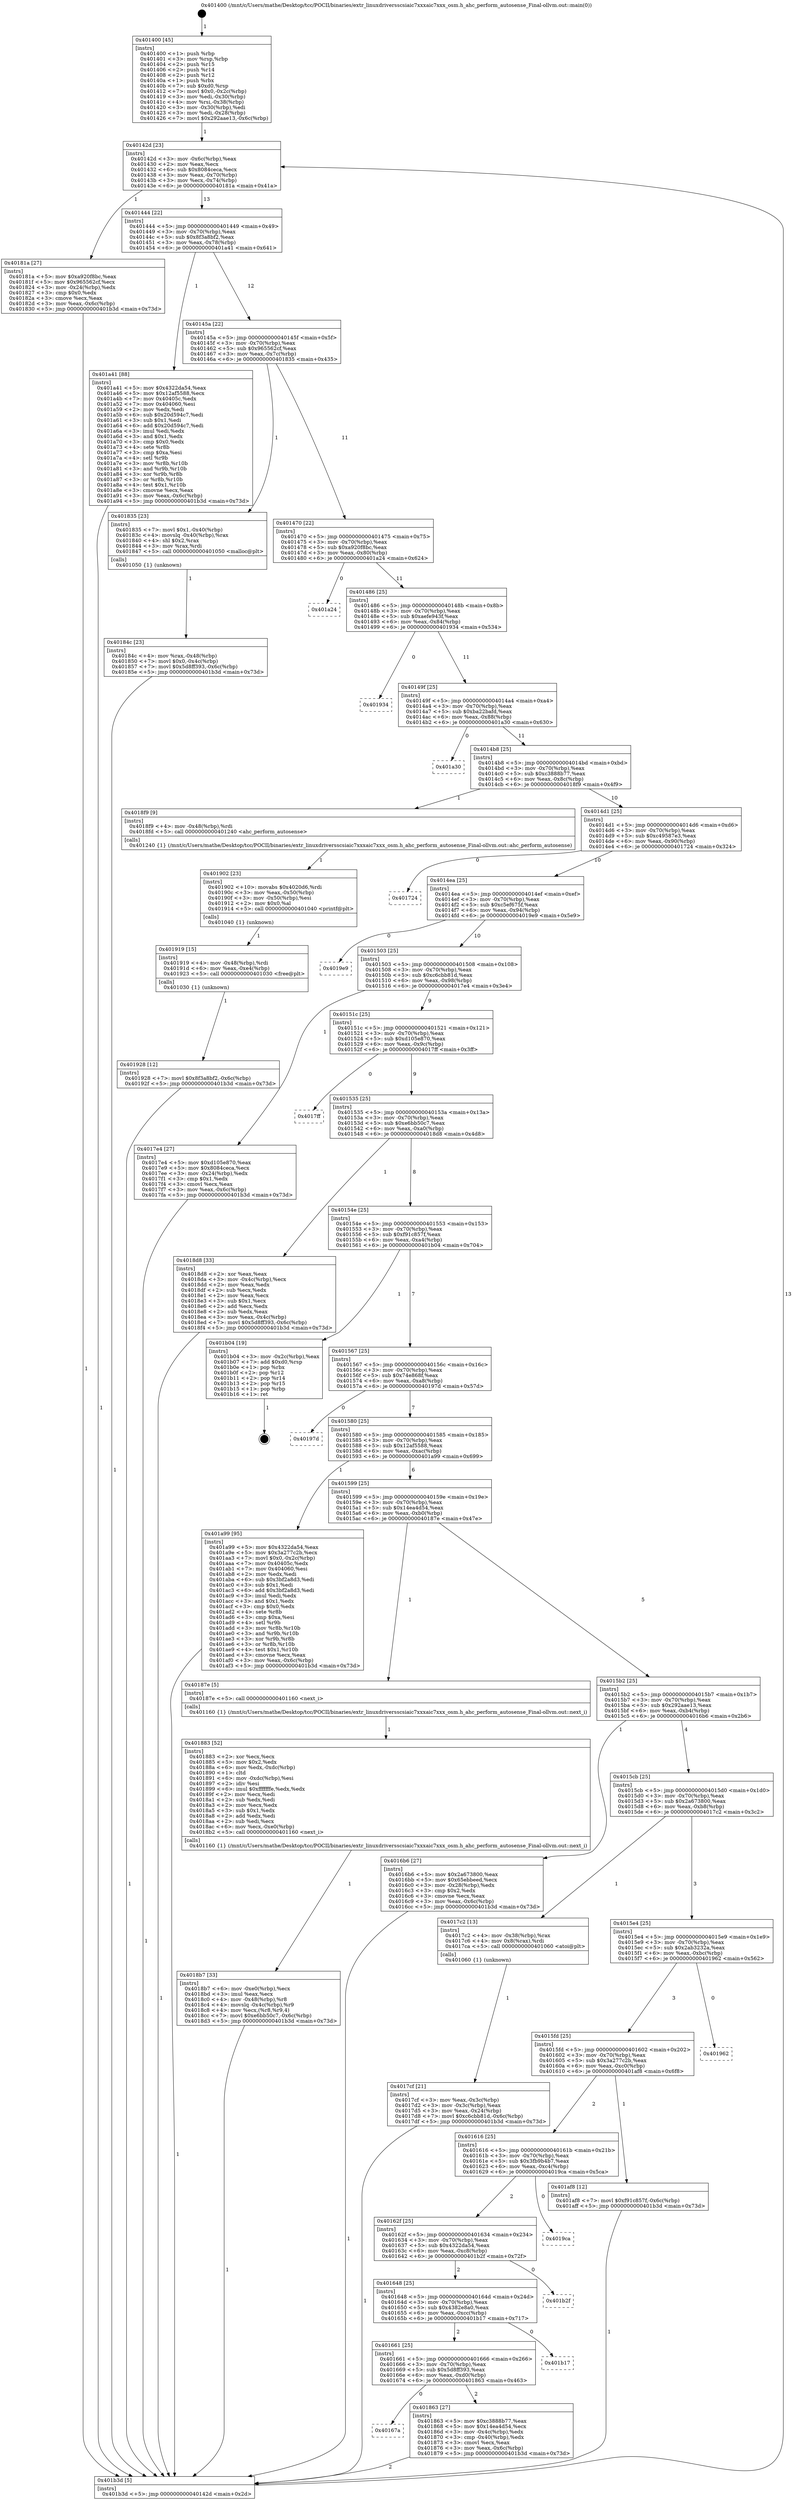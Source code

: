 digraph "0x401400" {
  label = "0x401400 (/mnt/c/Users/mathe/Desktop/tcc/POCII/binaries/extr_linuxdriversscsiaic7xxxaic7xxx_osm.h_ahc_perform_autosense_Final-ollvm.out::main(0))"
  labelloc = "t"
  node[shape=record]

  Entry [label="",width=0.3,height=0.3,shape=circle,fillcolor=black,style=filled]
  "0x40142d" [label="{
     0x40142d [23]\l
     | [instrs]\l
     &nbsp;&nbsp;0x40142d \<+3\>: mov -0x6c(%rbp),%eax\l
     &nbsp;&nbsp;0x401430 \<+2\>: mov %eax,%ecx\l
     &nbsp;&nbsp;0x401432 \<+6\>: sub $0x8084ceca,%ecx\l
     &nbsp;&nbsp;0x401438 \<+3\>: mov %eax,-0x70(%rbp)\l
     &nbsp;&nbsp;0x40143b \<+3\>: mov %ecx,-0x74(%rbp)\l
     &nbsp;&nbsp;0x40143e \<+6\>: je 000000000040181a \<main+0x41a\>\l
  }"]
  "0x40181a" [label="{
     0x40181a [27]\l
     | [instrs]\l
     &nbsp;&nbsp;0x40181a \<+5\>: mov $0xa920f8bc,%eax\l
     &nbsp;&nbsp;0x40181f \<+5\>: mov $0x965562cf,%ecx\l
     &nbsp;&nbsp;0x401824 \<+3\>: mov -0x24(%rbp),%edx\l
     &nbsp;&nbsp;0x401827 \<+3\>: cmp $0x0,%edx\l
     &nbsp;&nbsp;0x40182a \<+3\>: cmove %ecx,%eax\l
     &nbsp;&nbsp;0x40182d \<+3\>: mov %eax,-0x6c(%rbp)\l
     &nbsp;&nbsp;0x401830 \<+5\>: jmp 0000000000401b3d \<main+0x73d\>\l
  }"]
  "0x401444" [label="{
     0x401444 [22]\l
     | [instrs]\l
     &nbsp;&nbsp;0x401444 \<+5\>: jmp 0000000000401449 \<main+0x49\>\l
     &nbsp;&nbsp;0x401449 \<+3\>: mov -0x70(%rbp),%eax\l
     &nbsp;&nbsp;0x40144c \<+5\>: sub $0x8f3a8bf2,%eax\l
     &nbsp;&nbsp;0x401451 \<+3\>: mov %eax,-0x78(%rbp)\l
     &nbsp;&nbsp;0x401454 \<+6\>: je 0000000000401a41 \<main+0x641\>\l
  }"]
  Exit [label="",width=0.3,height=0.3,shape=circle,fillcolor=black,style=filled,peripheries=2]
  "0x401a41" [label="{
     0x401a41 [88]\l
     | [instrs]\l
     &nbsp;&nbsp;0x401a41 \<+5\>: mov $0x4322da54,%eax\l
     &nbsp;&nbsp;0x401a46 \<+5\>: mov $0x12af5588,%ecx\l
     &nbsp;&nbsp;0x401a4b \<+7\>: mov 0x40405c,%edx\l
     &nbsp;&nbsp;0x401a52 \<+7\>: mov 0x404060,%esi\l
     &nbsp;&nbsp;0x401a59 \<+2\>: mov %edx,%edi\l
     &nbsp;&nbsp;0x401a5b \<+6\>: sub $0x20d594c7,%edi\l
     &nbsp;&nbsp;0x401a61 \<+3\>: sub $0x1,%edi\l
     &nbsp;&nbsp;0x401a64 \<+6\>: add $0x20d594c7,%edi\l
     &nbsp;&nbsp;0x401a6a \<+3\>: imul %edi,%edx\l
     &nbsp;&nbsp;0x401a6d \<+3\>: and $0x1,%edx\l
     &nbsp;&nbsp;0x401a70 \<+3\>: cmp $0x0,%edx\l
     &nbsp;&nbsp;0x401a73 \<+4\>: sete %r8b\l
     &nbsp;&nbsp;0x401a77 \<+3\>: cmp $0xa,%esi\l
     &nbsp;&nbsp;0x401a7a \<+4\>: setl %r9b\l
     &nbsp;&nbsp;0x401a7e \<+3\>: mov %r8b,%r10b\l
     &nbsp;&nbsp;0x401a81 \<+3\>: and %r9b,%r10b\l
     &nbsp;&nbsp;0x401a84 \<+3\>: xor %r9b,%r8b\l
     &nbsp;&nbsp;0x401a87 \<+3\>: or %r8b,%r10b\l
     &nbsp;&nbsp;0x401a8a \<+4\>: test $0x1,%r10b\l
     &nbsp;&nbsp;0x401a8e \<+3\>: cmovne %ecx,%eax\l
     &nbsp;&nbsp;0x401a91 \<+3\>: mov %eax,-0x6c(%rbp)\l
     &nbsp;&nbsp;0x401a94 \<+5\>: jmp 0000000000401b3d \<main+0x73d\>\l
  }"]
  "0x40145a" [label="{
     0x40145a [22]\l
     | [instrs]\l
     &nbsp;&nbsp;0x40145a \<+5\>: jmp 000000000040145f \<main+0x5f\>\l
     &nbsp;&nbsp;0x40145f \<+3\>: mov -0x70(%rbp),%eax\l
     &nbsp;&nbsp;0x401462 \<+5\>: sub $0x965562cf,%eax\l
     &nbsp;&nbsp;0x401467 \<+3\>: mov %eax,-0x7c(%rbp)\l
     &nbsp;&nbsp;0x40146a \<+6\>: je 0000000000401835 \<main+0x435\>\l
  }"]
  "0x401928" [label="{
     0x401928 [12]\l
     | [instrs]\l
     &nbsp;&nbsp;0x401928 \<+7\>: movl $0x8f3a8bf2,-0x6c(%rbp)\l
     &nbsp;&nbsp;0x40192f \<+5\>: jmp 0000000000401b3d \<main+0x73d\>\l
  }"]
  "0x401835" [label="{
     0x401835 [23]\l
     | [instrs]\l
     &nbsp;&nbsp;0x401835 \<+7\>: movl $0x1,-0x40(%rbp)\l
     &nbsp;&nbsp;0x40183c \<+4\>: movslq -0x40(%rbp),%rax\l
     &nbsp;&nbsp;0x401840 \<+4\>: shl $0x2,%rax\l
     &nbsp;&nbsp;0x401844 \<+3\>: mov %rax,%rdi\l
     &nbsp;&nbsp;0x401847 \<+5\>: call 0000000000401050 \<malloc@plt\>\l
     | [calls]\l
     &nbsp;&nbsp;0x401050 \{1\} (unknown)\l
  }"]
  "0x401470" [label="{
     0x401470 [22]\l
     | [instrs]\l
     &nbsp;&nbsp;0x401470 \<+5\>: jmp 0000000000401475 \<main+0x75\>\l
     &nbsp;&nbsp;0x401475 \<+3\>: mov -0x70(%rbp),%eax\l
     &nbsp;&nbsp;0x401478 \<+5\>: sub $0xa920f8bc,%eax\l
     &nbsp;&nbsp;0x40147d \<+3\>: mov %eax,-0x80(%rbp)\l
     &nbsp;&nbsp;0x401480 \<+6\>: je 0000000000401a24 \<main+0x624\>\l
  }"]
  "0x401919" [label="{
     0x401919 [15]\l
     | [instrs]\l
     &nbsp;&nbsp;0x401919 \<+4\>: mov -0x48(%rbp),%rdi\l
     &nbsp;&nbsp;0x40191d \<+6\>: mov %eax,-0xe4(%rbp)\l
     &nbsp;&nbsp;0x401923 \<+5\>: call 0000000000401030 \<free@plt\>\l
     | [calls]\l
     &nbsp;&nbsp;0x401030 \{1\} (unknown)\l
  }"]
  "0x401a24" [label="{
     0x401a24\l
  }", style=dashed]
  "0x401486" [label="{
     0x401486 [25]\l
     | [instrs]\l
     &nbsp;&nbsp;0x401486 \<+5\>: jmp 000000000040148b \<main+0x8b\>\l
     &nbsp;&nbsp;0x40148b \<+3\>: mov -0x70(%rbp),%eax\l
     &nbsp;&nbsp;0x40148e \<+5\>: sub $0xaefe943f,%eax\l
     &nbsp;&nbsp;0x401493 \<+6\>: mov %eax,-0x84(%rbp)\l
     &nbsp;&nbsp;0x401499 \<+6\>: je 0000000000401934 \<main+0x534\>\l
  }"]
  "0x401902" [label="{
     0x401902 [23]\l
     | [instrs]\l
     &nbsp;&nbsp;0x401902 \<+10\>: movabs $0x4020d6,%rdi\l
     &nbsp;&nbsp;0x40190c \<+3\>: mov %eax,-0x50(%rbp)\l
     &nbsp;&nbsp;0x40190f \<+3\>: mov -0x50(%rbp),%esi\l
     &nbsp;&nbsp;0x401912 \<+2\>: mov $0x0,%al\l
     &nbsp;&nbsp;0x401914 \<+5\>: call 0000000000401040 \<printf@plt\>\l
     | [calls]\l
     &nbsp;&nbsp;0x401040 \{1\} (unknown)\l
  }"]
  "0x401934" [label="{
     0x401934\l
  }", style=dashed]
  "0x40149f" [label="{
     0x40149f [25]\l
     | [instrs]\l
     &nbsp;&nbsp;0x40149f \<+5\>: jmp 00000000004014a4 \<main+0xa4\>\l
     &nbsp;&nbsp;0x4014a4 \<+3\>: mov -0x70(%rbp),%eax\l
     &nbsp;&nbsp;0x4014a7 \<+5\>: sub $0xba22bafd,%eax\l
     &nbsp;&nbsp;0x4014ac \<+6\>: mov %eax,-0x88(%rbp)\l
     &nbsp;&nbsp;0x4014b2 \<+6\>: je 0000000000401a30 \<main+0x630\>\l
  }"]
  "0x4018b7" [label="{
     0x4018b7 [33]\l
     | [instrs]\l
     &nbsp;&nbsp;0x4018b7 \<+6\>: mov -0xe0(%rbp),%ecx\l
     &nbsp;&nbsp;0x4018bd \<+3\>: imul %eax,%ecx\l
     &nbsp;&nbsp;0x4018c0 \<+4\>: mov -0x48(%rbp),%r8\l
     &nbsp;&nbsp;0x4018c4 \<+4\>: movslq -0x4c(%rbp),%r9\l
     &nbsp;&nbsp;0x4018c8 \<+4\>: mov %ecx,(%r8,%r9,4)\l
     &nbsp;&nbsp;0x4018cc \<+7\>: movl $0xe6bb50c7,-0x6c(%rbp)\l
     &nbsp;&nbsp;0x4018d3 \<+5\>: jmp 0000000000401b3d \<main+0x73d\>\l
  }"]
  "0x401a30" [label="{
     0x401a30\l
  }", style=dashed]
  "0x4014b8" [label="{
     0x4014b8 [25]\l
     | [instrs]\l
     &nbsp;&nbsp;0x4014b8 \<+5\>: jmp 00000000004014bd \<main+0xbd\>\l
     &nbsp;&nbsp;0x4014bd \<+3\>: mov -0x70(%rbp),%eax\l
     &nbsp;&nbsp;0x4014c0 \<+5\>: sub $0xc3888b77,%eax\l
     &nbsp;&nbsp;0x4014c5 \<+6\>: mov %eax,-0x8c(%rbp)\l
     &nbsp;&nbsp;0x4014cb \<+6\>: je 00000000004018f9 \<main+0x4f9\>\l
  }"]
  "0x401883" [label="{
     0x401883 [52]\l
     | [instrs]\l
     &nbsp;&nbsp;0x401883 \<+2\>: xor %ecx,%ecx\l
     &nbsp;&nbsp;0x401885 \<+5\>: mov $0x2,%edx\l
     &nbsp;&nbsp;0x40188a \<+6\>: mov %edx,-0xdc(%rbp)\l
     &nbsp;&nbsp;0x401890 \<+1\>: cltd\l
     &nbsp;&nbsp;0x401891 \<+6\>: mov -0xdc(%rbp),%esi\l
     &nbsp;&nbsp;0x401897 \<+2\>: idiv %esi\l
     &nbsp;&nbsp;0x401899 \<+6\>: imul $0xfffffffe,%edx,%edx\l
     &nbsp;&nbsp;0x40189f \<+2\>: mov %ecx,%edi\l
     &nbsp;&nbsp;0x4018a1 \<+2\>: sub %edx,%edi\l
     &nbsp;&nbsp;0x4018a3 \<+2\>: mov %ecx,%edx\l
     &nbsp;&nbsp;0x4018a5 \<+3\>: sub $0x1,%edx\l
     &nbsp;&nbsp;0x4018a8 \<+2\>: add %edx,%edi\l
     &nbsp;&nbsp;0x4018aa \<+2\>: sub %edi,%ecx\l
     &nbsp;&nbsp;0x4018ac \<+6\>: mov %ecx,-0xe0(%rbp)\l
     &nbsp;&nbsp;0x4018b2 \<+5\>: call 0000000000401160 \<next_i\>\l
     | [calls]\l
     &nbsp;&nbsp;0x401160 \{1\} (/mnt/c/Users/mathe/Desktop/tcc/POCII/binaries/extr_linuxdriversscsiaic7xxxaic7xxx_osm.h_ahc_perform_autosense_Final-ollvm.out::next_i)\l
  }"]
  "0x4018f9" [label="{
     0x4018f9 [9]\l
     | [instrs]\l
     &nbsp;&nbsp;0x4018f9 \<+4\>: mov -0x48(%rbp),%rdi\l
     &nbsp;&nbsp;0x4018fd \<+5\>: call 0000000000401240 \<ahc_perform_autosense\>\l
     | [calls]\l
     &nbsp;&nbsp;0x401240 \{1\} (/mnt/c/Users/mathe/Desktop/tcc/POCII/binaries/extr_linuxdriversscsiaic7xxxaic7xxx_osm.h_ahc_perform_autosense_Final-ollvm.out::ahc_perform_autosense)\l
  }"]
  "0x4014d1" [label="{
     0x4014d1 [25]\l
     | [instrs]\l
     &nbsp;&nbsp;0x4014d1 \<+5\>: jmp 00000000004014d6 \<main+0xd6\>\l
     &nbsp;&nbsp;0x4014d6 \<+3\>: mov -0x70(%rbp),%eax\l
     &nbsp;&nbsp;0x4014d9 \<+5\>: sub $0xc49587e3,%eax\l
     &nbsp;&nbsp;0x4014de \<+6\>: mov %eax,-0x90(%rbp)\l
     &nbsp;&nbsp;0x4014e4 \<+6\>: je 0000000000401724 \<main+0x324\>\l
  }"]
  "0x40167a" [label="{
     0x40167a\l
  }", style=dashed]
  "0x401724" [label="{
     0x401724\l
  }", style=dashed]
  "0x4014ea" [label="{
     0x4014ea [25]\l
     | [instrs]\l
     &nbsp;&nbsp;0x4014ea \<+5\>: jmp 00000000004014ef \<main+0xef\>\l
     &nbsp;&nbsp;0x4014ef \<+3\>: mov -0x70(%rbp),%eax\l
     &nbsp;&nbsp;0x4014f2 \<+5\>: sub $0xc5ef675f,%eax\l
     &nbsp;&nbsp;0x4014f7 \<+6\>: mov %eax,-0x94(%rbp)\l
     &nbsp;&nbsp;0x4014fd \<+6\>: je 00000000004019e9 \<main+0x5e9\>\l
  }"]
  "0x401863" [label="{
     0x401863 [27]\l
     | [instrs]\l
     &nbsp;&nbsp;0x401863 \<+5\>: mov $0xc3888b77,%eax\l
     &nbsp;&nbsp;0x401868 \<+5\>: mov $0x14ea4d54,%ecx\l
     &nbsp;&nbsp;0x40186d \<+3\>: mov -0x4c(%rbp),%edx\l
     &nbsp;&nbsp;0x401870 \<+3\>: cmp -0x40(%rbp),%edx\l
     &nbsp;&nbsp;0x401873 \<+3\>: cmovl %ecx,%eax\l
     &nbsp;&nbsp;0x401876 \<+3\>: mov %eax,-0x6c(%rbp)\l
     &nbsp;&nbsp;0x401879 \<+5\>: jmp 0000000000401b3d \<main+0x73d\>\l
  }"]
  "0x4019e9" [label="{
     0x4019e9\l
  }", style=dashed]
  "0x401503" [label="{
     0x401503 [25]\l
     | [instrs]\l
     &nbsp;&nbsp;0x401503 \<+5\>: jmp 0000000000401508 \<main+0x108\>\l
     &nbsp;&nbsp;0x401508 \<+3\>: mov -0x70(%rbp),%eax\l
     &nbsp;&nbsp;0x40150b \<+5\>: sub $0xc6cbb81d,%eax\l
     &nbsp;&nbsp;0x401510 \<+6\>: mov %eax,-0x98(%rbp)\l
     &nbsp;&nbsp;0x401516 \<+6\>: je 00000000004017e4 \<main+0x3e4\>\l
  }"]
  "0x401661" [label="{
     0x401661 [25]\l
     | [instrs]\l
     &nbsp;&nbsp;0x401661 \<+5\>: jmp 0000000000401666 \<main+0x266\>\l
     &nbsp;&nbsp;0x401666 \<+3\>: mov -0x70(%rbp),%eax\l
     &nbsp;&nbsp;0x401669 \<+5\>: sub $0x5d8ff393,%eax\l
     &nbsp;&nbsp;0x40166e \<+6\>: mov %eax,-0xd0(%rbp)\l
     &nbsp;&nbsp;0x401674 \<+6\>: je 0000000000401863 \<main+0x463\>\l
  }"]
  "0x4017e4" [label="{
     0x4017e4 [27]\l
     | [instrs]\l
     &nbsp;&nbsp;0x4017e4 \<+5\>: mov $0xd105e870,%eax\l
     &nbsp;&nbsp;0x4017e9 \<+5\>: mov $0x8084ceca,%ecx\l
     &nbsp;&nbsp;0x4017ee \<+3\>: mov -0x24(%rbp),%edx\l
     &nbsp;&nbsp;0x4017f1 \<+3\>: cmp $0x1,%edx\l
     &nbsp;&nbsp;0x4017f4 \<+3\>: cmovl %ecx,%eax\l
     &nbsp;&nbsp;0x4017f7 \<+3\>: mov %eax,-0x6c(%rbp)\l
     &nbsp;&nbsp;0x4017fa \<+5\>: jmp 0000000000401b3d \<main+0x73d\>\l
  }"]
  "0x40151c" [label="{
     0x40151c [25]\l
     | [instrs]\l
     &nbsp;&nbsp;0x40151c \<+5\>: jmp 0000000000401521 \<main+0x121\>\l
     &nbsp;&nbsp;0x401521 \<+3\>: mov -0x70(%rbp),%eax\l
     &nbsp;&nbsp;0x401524 \<+5\>: sub $0xd105e870,%eax\l
     &nbsp;&nbsp;0x401529 \<+6\>: mov %eax,-0x9c(%rbp)\l
     &nbsp;&nbsp;0x40152f \<+6\>: je 00000000004017ff \<main+0x3ff\>\l
  }"]
  "0x401b17" [label="{
     0x401b17\l
  }", style=dashed]
  "0x4017ff" [label="{
     0x4017ff\l
  }", style=dashed]
  "0x401535" [label="{
     0x401535 [25]\l
     | [instrs]\l
     &nbsp;&nbsp;0x401535 \<+5\>: jmp 000000000040153a \<main+0x13a\>\l
     &nbsp;&nbsp;0x40153a \<+3\>: mov -0x70(%rbp),%eax\l
     &nbsp;&nbsp;0x40153d \<+5\>: sub $0xe6bb50c7,%eax\l
     &nbsp;&nbsp;0x401542 \<+6\>: mov %eax,-0xa0(%rbp)\l
     &nbsp;&nbsp;0x401548 \<+6\>: je 00000000004018d8 \<main+0x4d8\>\l
  }"]
  "0x401648" [label="{
     0x401648 [25]\l
     | [instrs]\l
     &nbsp;&nbsp;0x401648 \<+5\>: jmp 000000000040164d \<main+0x24d\>\l
     &nbsp;&nbsp;0x40164d \<+3\>: mov -0x70(%rbp),%eax\l
     &nbsp;&nbsp;0x401650 \<+5\>: sub $0x4382e8a0,%eax\l
     &nbsp;&nbsp;0x401655 \<+6\>: mov %eax,-0xcc(%rbp)\l
     &nbsp;&nbsp;0x40165b \<+6\>: je 0000000000401b17 \<main+0x717\>\l
  }"]
  "0x4018d8" [label="{
     0x4018d8 [33]\l
     | [instrs]\l
     &nbsp;&nbsp;0x4018d8 \<+2\>: xor %eax,%eax\l
     &nbsp;&nbsp;0x4018da \<+3\>: mov -0x4c(%rbp),%ecx\l
     &nbsp;&nbsp;0x4018dd \<+2\>: mov %eax,%edx\l
     &nbsp;&nbsp;0x4018df \<+2\>: sub %ecx,%edx\l
     &nbsp;&nbsp;0x4018e1 \<+2\>: mov %eax,%ecx\l
     &nbsp;&nbsp;0x4018e3 \<+3\>: sub $0x1,%ecx\l
     &nbsp;&nbsp;0x4018e6 \<+2\>: add %ecx,%edx\l
     &nbsp;&nbsp;0x4018e8 \<+2\>: sub %edx,%eax\l
     &nbsp;&nbsp;0x4018ea \<+3\>: mov %eax,-0x4c(%rbp)\l
     &nbsp;&nbsp;0x4018ed \<+7\>: movl $0x5d8ff393,-0x6c(%rbp)\l
     &nbsp;&nbsp;0x4018f4 \<+5\>: jmp 0000000000401b3d \<main+0x73d\>\l
  }"]
  "0x40154e" [label="{
     0x40154e [25]\l
     | [instrs]\l
     &nbsp;&nbsp;0x40154e \<+5\>: jmp 0000000000401553 \<main+0x153\>\l
     &nbsp;&nbsp;0x401553 \<+3\>: mov -0x70(%rbp),%eax\l
     &nbsp;&nbsp;0x401556 \<+5\>: sub $0xf91c857f,%eax\l
     &nbsp;&nbsp;0x40155b \<+6\>: mov %eax,-0xa4(%rbp)\l
     &nbsp;&nbsp;0x401561 \<+6\>: je 0000000000401b04 \<main+0x704\>\l
  }"]
  "0x401b2f" [label="{
     0x401b2f\l
  }", style=dashed]
  "0x401b04" [label="{
     0x401b04 [19]\l
     | [instrs]\l
     &nbsp;&nbsp;0x401b04 \<+3\>: mov -0x2c(%rbp),%eax\l
     &nbsp;&nbsp;0x401b07 \<+7\>: add $0xd0,%rsp\l
     &nbsp;&nbsp;0x401b0e \<+1\>: pop %rbx\l
     &nbsp;&nbsp;0x401b0f \<+2\>: pop %r12\l
     &nbsp;&nbsp;0x401b11 \<+2\>: pop %r14\l
     &nbsp;&nbsp;0x401b13 \<+2\>: pop %r15\l
     &nbsp;&nbsp;0x401b15 \<+1\>: pop %rbp\l
     &nbsp;&nbsp;0x401b16 \<+1\>: ret\l
  }"]
  "0x401567" [label="{
     0x401567 [25]\l
     | [instrs]\l
     &nbsp;&nbsp;0x401567 \<+5\>: jmp 000000000040156c \<main+0x16c\>\l
     &nbsp;&nbsp;0x40156c \<+3\>: mov -0x70(%rbp),%eax\l
     &nbsp;&nbsp;0x40156f \<+5\>: sub $0x74e868f,%eax\l
     &nbsp;&nbsp;0x401574 \<+6\>: mov %eax,-0xa8(%rbp)\l
     &nbsp;&nbsp;0x40157a \<+6\>: je 000000000040197d \<main+0x57d\>\l
  }"]
  "0x40162f" [label="{
     0x40162f [25]\l
     | [instrs]\l
     &nbsp;&nbsp;0x40162f \<+5\>: jmp 0000000000401634 \<main+0x234\>\l
     &nbsp;&nbsp;0x401634 \<+3\>: mov -0x70(%rbp),%eax\l
     &nbsp;&nbsp;0x401637 \<+5\>: sub $0x4322da54,%eax\l
     &nbsp;&nbsp;0x40163c \<+6\>: mov %eax,-0xc8(%rbp)\l
     &nbsp;&nbsp;0x401642 \<+6\>: je 0000000000401b2f \<main+0x72f\>\l
  }"]
  "0x40197d" [label="{
     0x40197d\l
  }", style=dashed]
  "0x401580" [label="{
     0x401580 [25]\l
     | [instrs]\l
     &nbsp;&nbsp;0x401580 \<+5\>: jmp 0000000000401585 \<main+0x185\>\l
     &nbsp;&nbsp;0x401585 \<+3\>: mov -0x70(%rbp),%eax\l
     &nbsp;&nbsp;0x401588 \<+5\>: sub $0x12af5588,%eax\l
     &nbsp;&nbsp;0x40158d \<+6\>: mov %eax,-0xac(%rbp)\l
     &nbsp;&nbsp;0x401593 \<+6\>: je 0000000000401a99 \<main+0x699\>\l
  }"]
  "0x4019ca" [label="{
     0x4019ca\l
  }", style=dashed]
  "0x401a99" [label="{
     0x401a99 [95]\l
     | [instrs]\l
     &nbsp;&nbsp;0x401a99 \<+5\>: mov $0x4322da54,%eax\l
     &nbsp;&nbsp;0x401a9e \<+5\>: mov $0x3a277c2b,%ecx\l
     &nbsp;&nbsp;0x401aa3 \<+7\>: movl $0x0,-0x2c(%rbp)\l
     &nbsp;&nbsp;0x401aaa \<+7\>: mov 0x40405c,%edx\l
     &nbsp;&nbsp;0x401ab1 \<+7\>: mov 0x404060,%esi\l
     &nbsp;&nbsp;0x401ab8 \<+2\>: mov %edx,%edi\l
     &nbsp;&nbsp;0x401aba \<+6\>: sub $0x3bf2a8d3,%edi\l
     &nbsp;&nbsp;0x401ac0 \<+3\>: sub $0x1,%edi\l
     &nbsp;&nbsp;0x401ac3 \<+6\>: add $0x3bf2a8d3,%edi\l
     &nbsp;&nbsp;0x401ac9 \<+3\>: imul %edi,%edx\l
     &nbsp;&nbsp;0x401acc \<+3\>: and $0x1,%edx\l
     &nbsp;&nbsp;0x401acf \<+3\>: cmp $0x0,%edx\l
     &nbsp;&nbsp;0x401ad2 \<+4\>: sete %r8b\l
     &nbsp;&nbsp;0x401ad6 \<+3\>: cmp $0xa,%esi\l
     &nbsp;&nbsp;0x401ad9 \<+4\>: setl %r9b\l
     &nbsp;&nbsp;0x401add \<+3\>: mov %r8b,%r10b\l
     &nbsp;&nbsp;0x401ae0 \<+3\>: and %r9b,%r10b\l
     &nbsp;&nbsp;0x401ae3 \<+3\>: xor %r9b,%r8b\l
     &nbsp;&nbsp;0x401ae6 \<+3\>: or %r8b,%r10b\l
     &nbsp;&nbsp;0x401ae9 \<+4\>: test $0x1,%r10b\l
     &nbsp;&nbsp;0x401aed \<+3\>: cmovne %ecx,%eax\l
     &nbsp;&nbsp;0x401af0 \<+3\>: mov %eax,-0x6c(%rbp)\l
     &nbsp;&nbsp;0x401af3 \<+5\>: jmp 0000000000401b3d \<main+0x73d\>\l
  }"]
  "0x401599" [label="{
     0x401599 [25]\l
     | [instrs]\l
     &nbsp;&nbsp;0x401599 \<+5\>: jmp 000000000040159e \<main+0x19e\>\l
     &nbsp;&nbsp;0x40159e \<+3\>: mov -0x70(%rbp),%eax\l
     &nbsp;&nbsp;0x4015a1 \<+5\>: sub $0x14ea4d54,%eax\l
     &nbsp;&nbsp;0x4015a6 \<+6\>: mov %eax,-0xb0(%rbp)\l
     &nbsp;&nbsp;0x4015ac \<+6\>: je 000000000040187e \<main+0x47e\>\l
  }"]
  "0x401616" [label="{
     0x401616 [25]\l
     | [instrs]\l
     &nbsp;&nbsp;0x401616 \<+5\>: jmp 000000000040161b \<main+0x21b\>\l
     &nbsp;&nbsp;0x40161b \<+3\>: mov -0x70(%rbp),%eax\l
     &nbsp;&nbsp;0x40161e \<+5\>: sub $0x3fb9b4b7,%eax\l
     &nbsp;&nbsp;0x401623 \<+6\>: mov %eax,-0xc4(%rbp)\l
     &nbsp;&nbsp;0x401629 \<+6\>: je 00000000004019ca \<main+0x5ca\>\l
  }"]
  "0x40187e" [label="{
     0x40187e [5]\l
     | [instrs]\l
     &nbsp;&nbsp;0x40187e \<+5\>: call 0000000000401160 \<next_i\>\l
     | [calls]\l
     &nbsp;&nbsp;0x401160 \{1\} (/mnt/c/Users/mathe/Desktop/tcc/POCII/binaries/extr_linuxdriversscsiaic7xxxaic7xxx_osm.h_ahc_perform_autosense_Final-ollvm.out::next_i)\l
  }"]
  "0x4015b2" [label="{
     0x4015b2 [25]\l
     | [instrs]\l
     &nbsp;&nbsp;0x4015b2 \<+5\>: jmp 00000000004015b7 \<main+0x1b7\>\l
     &nbsp;&nbsp;0x4015b7 \<+3\>: mov -0x70(%rbp),%eax\l
     &nbsp;&nbsp;0x4015ba \<+5\>: sub $0x292aae13,%eax\l
     &nbsp;&nbsp;0x4015bf \<+6\>: mov %eax,-0xb4(%rbp)\l
     &nbsp;&nbsp;0x4015c5 \<+6\>: je 00000000004016b6 \<main+0x2b6\>\l
  }"]
  "0x401af8" [label="{
     0x401af8 [12]\l
     | [instrs]\l
     &nbsp;&nbsp;0x401af8 \<+7\>: movl $0xf91c857f,-0x6c(%rbp)\l
     &nbsp;&nbsp;0x401aff \<+5\>: jmp 0000000000401b3d \<main+0x73d\>\l
  }"]
  "0x4016b6" [label="{
     0x4016b6 [27]\l
     | [instrs]\l
     &nbsp;&nbsp;0x4016b6 \<+5\>: mov $0x2a673800,%eax\l
     &nbsp;&nbsp;0x4016bb \<+5\>: mov $0x65ebbeed,%ecx\l
     &nbsp;&nbsp;0x4016c0 \<+3\>: mov -0x28(%rbp),%edx\l
     &nbsp;&nbsp;0x4016c3 \<+3\>: cmp $0x2,%edx\l
     &nbsp;&nbsp;0x4016c6 \<+3\>: cmovne %ecx,%eax\l
     &nbsp;&nbsp;0x4016c9 \<+3\>: mov %eax,-0x6c(%rbp)\l
     &nbsp;&nbsp;0x4016cc \<+5\>: jmp 0000000000401b3d \<main+0x73d\>\l
  }"]
  "0x4015cb" [label="{
     0x4015cb [25]\l
     | [instrs]\l
     &nbsp;&nbsp;0x4015cb \<+5\>: jmp 00000000004015d0 \<main+0x1d0\>\l
     &nbsp;&nbsp;0x4015d0 \<+3\>: mov -0x70(%rbp),%eax\l
     &nbsp;&nbsp;0x4015d3 \<+5\>: sub $0x2a673800,%eax\l
     &nbsp;&nbsp;0x4015d8 \<+6\>: mov %eax,-0xb8(%rbp)\l
     &nbsp;&nbsp;0x4015de \<+6\>: je 00000000004017c2 \<main+0x3c2\>\l
  }"]
  "0x401b3d" [label="{
     0x401b3d [5]\l
     | [instrs]\l
     &nbsp;&nbsp;0x401b3d \<+5\>: jmp 000000000040142d \<main+0x2d\>\l
  }"]
  "0x401400" [label="{
     0x401400 [45]\l
     | [instrs]\l
     &nbsp;&nbsp;0x401400 \<+1\>: push %rbp\l
     &nbsp;&nbsp;0x401401 \<+3\>: mov %rsp,%rbp\l
     &nbsp;&nbsp;0x401404 \<+2\>: push %r15\l
     &nbsp;&nbsp;0x401406 \<+2\>: push %r14\l
     &nbsp;&nbsp;0x401408 \<+2\>: push %r12\l
     &nbsp;&nbsp;0x40140a \<+1\>: push %rbx\l
     &nbsp;&nbsp;0x40140b \<+7\>: sub $0xd0,%rsp\l
     &nbsp;&nbsp;0x401412 \<+7\>: movl $0x0,-0x2c(%rbp)\l
     &nbsp;&nbsp;0x401419 \<+3\>: mov %edi,-0x30(%rbp)\l
     &nbsp;&nbsp;0x40141c \<+4\>: mov %rsi,-0x38(%rbp)\l
     &nbsp;&nbsp;0x401420 \<+3\>: mov -0x30(%rbp),%edi\l
     &nbsp;&nbsp;0x401423 \<+3\>: mov %edi,-0x28(%rbp)\l
     &nbsp;&nbsp;0x401426 \<+7\>: movl $0x292aae13,-0x6c(%rbp)\l
  }"]
  "0x4015fd" [label="{
     0x4015fd [25]\l
     | [instrs]\l
     &nbsp;&nbsp;0x4015fd \<+5\>: jmp 0000000000401602 \<main+0x202\>\l
     &nbsp;&nbsp;0x401602 \<+3\>: mov -0x70(%rbp),%eax\l
     &nbsp;&nbsp;0x401605 \<+5\>: sub $0x3a277c2b,%eax\l
     &nbsp;&nbsp;0x40160a \<+6\>: mov %eax,-0xc0(%rbp)\l
     &nbsp;&nbsp;0x401610 \<+6\>: je 0000000000401af8 \<main+0x6f8\>\l
  }"]
  "0x4017c2" [label="{
     0x4017c2 [13]\l
     | [instrs]\l
     &nbsp;&nbsp;0x4017c2 \<+4\>: mov -0x38(%rbp),%rax\l
     &nbsp;&nbsp;0x4017c6 \<+4\>: mov 0x8(%rax),%rdi\l
     &nbsp;&nbsp;0x4017ca \<+5\>: call 0000000000401060 \<atoi@plt\>\l
     | [calls]\l
     &nbsp;&nbsp;0x401060 \{1\} (unknown)\l
  }"]
  "0x4015e4" [label="{
     0x4015e4 [25]\l
     | [instrs]\l
     &nbsp;&nbsp;0x4015e4 \<+5\>: jmp 00000000004015e9 \<main+0x1e9\>\l
     &nbsp;&nbsp;0x4015e9 \<+3\>: mov -0x70(%rbp),%eax\l
     &nbsp;&nbsp;0x4015ec \<+5\>: sub $0x2ab3232a,%eax\l
     &nbsp;&nbsp;0x4015f1 \<+6\>: mov %eax,-0xbc(%rbp)\l
     &nbsp;&nbsp;0x4015f7 \<+6\>: je 0000000000401962 \<main+0x562\>\l
  }"]
  "0x4017cf" [label="{
     0x4017cf [21]\l
     | [instrs]\l
     &nbsp;&nbsp;0x4017cf \<+3\>: mov %eax,-0x3c(%rbp)\l
     &nbsp;&nbsp;0x4017d2 \<+3\>: mov -0x3c(%rbp),%eax\l
     &nbsp;&nbsp;0x4017d5 \<+3\>: mov %eax,-0x24(%rbp)\l
     &nbsp;&nbsp;0x4017d8 \<+7\>: movl $0xc6cbb81d,-0x6c(%rbp)\l
     &nbsp;&nbsp;0x4017df \<+5\>: jmp 0000000000401b3d \<main+0x73d\>\l
  }"]
  "0x40184c" [label="{
     0x40184c [23]\l
     | [instrs]\l
     &nbsp;&nbsp;0x40184c \<+4\>: mov %rax,-0x48(%rbp)\l
     &nbsp;&nbsp;0x401850 \<+7\>: movl $0x0,-0x4c(%rbp)\l
     &nbsp;&nbsp;0x401857 \<+7\>: movl $0x5d8ff393,-0x6c(%rbp)\l
     &nbsp;&nbsp;0x40185e \<+5\>: jmp 0000000000401b3d \<main+0x73d\>\l
  }"]
  "0x401962" [label="{
     0x401962\l
  }", style=dashed]
  Entry -> "0x401400" [label=" 1"]
  "0x40142d" -> "0x40181a" [label=" 1"]
  "0x40142d" -> "0x401444" [label=" 13"]
  "0x401b04" -> Exit [label=" 1"]
  "0x401444" -> "0x401a41" [label=" 1"]
  "0x401444" -> "0x40145a" [label=" 12"]
  "0x401af8" -> "0x401b3d" [label=" 1"]
  "0x40145a" -> "0x401835" [label=" 1"]
  "0x40145a" -> "0x401470" [label=" 11"]
  "0x401a99" -> "0x401b3d" [label=" 1"]
  "0x401470" -> "0x401a24" [label=" 0"]
  "0x401470" -> "0x401486" [label=" 11"]
  "0x401a41" -> "0x401b3d" [label=" 1"]
  "0x401486" -> "0x401934" [label=" 0"]
  "0x401486" -> "0x40149f" [label=" 11"]
  "0x401928" -> "0x401b3d" [label=" 1"]
  "0x40149f" -> "0x401a30" [label=" 0"]
  "0x40149f" -> "0x4014b8" [label=" 11"]
  "0x401919" -> "0x401928" [label=" 1"]
  "0x4014b8" -> "0x4018f9" [label=" 1"]
  "0x4014b8" -> "0x4014d1" [label=" 10"]
  "0x401902" -> "0x401919" [label=" 1"]
  "0x4014d1" -> "0x401724" [label=" 0"]
  "0x4014d1" -> "0x4014ea" [label=" 10"]
  "0x4018f9" -> "0x401902" [label=" 1"]
  "0x4014ea" -> "0x4019e9" [label=" 0"]
  "0x4014ea" -> "0x401503" [label=" 10"]
  "0x4018d8" -> "0x401b3d" [label=" 1"]
  "0x401503" -> "0x4017e4" [label=" 1"]
  "0x401503" -> "0x40151c" [label=" 9"]
  "0x401883" -> "0x4018b7" [label=" 1"]
  "0x40151c" -> "0x4017ff" [label=" 0"]
  "0x40151c" -> "0x401535" [label=" 9"]
  "0x40187e" -> "0x401883" [label=" 1"]
  "0x401535" -> "0x4018d8" [label=" 1"]
  "0x401535" -> "0x40154e" [label=" 8"]
  "0x401661" -> "0x40167a" [label=" 0"]
  "0x40154e" -> "0x401b04" [label=" 1"]
  "0x40154e" -> "0x401567" [label=" 7"]
  "0x401661" -> "0x401863" [label=" 2"]
  "0x401567" -> "0x40197d" [label=" 0"]
  "0x401567" -> "0x401580" [label=" 7"]
  "0x401648" -> "0x401661" [label=" 2"]
  "0x401580" -> "0x401a99" [label=" 1"]
  "0x401580" -> "0x401599" [label=" 6"]
  "0x401648" -> "0x401b17" [label=" 0"]
  "0x401599" -> "0x40187e" [label=" 1"]
  "0x401599" -> "0x4015b2" [label=" 5"]
  "0x40162f" -> "0x401648" [label=" 2"]
  "0x4015b2" -> "0x4016b6" [label=" 1"]
  "0x4015b2" -> "0x4015cb" [label=" 4"]
  "0x4016b6" -> "0x401b3d" [label=" 1"]
  "0x401400" -> "0x40142d" [label=" 1"]
  "0x401b3d" -> "0x40142d" [label=" 13"]
  "0x40162f" -> "0x401b2f" [label=" 0"]
  "0x4015cb" -> "0x4017c2" [label=" 1"]
  "0x4015cb" -> "0x4015e4" [label=" 3"]
  "0x4017c2" -> "0x4017cf" [label=" 1"]
  "0x4017cf" -> "0x401b3d" [label=" 1"]
  "0x4017e4" -> "0x401b3d" [label=" 1"]
  "0x40181a" -> "0x401b3d" [label=" 1"]
  "0x401835" -> "0x40184c" [label=" 1"]
  "0x40184c" -> "0x401b3d" [label=" 1"]
  "0x401616" -> "0x40162f" [label=" 2"]
  "0x4015e4" -> "0x401962" [label=" 0"]
  "0x4015e4" -> "0x4015fd" [label=" 3"]
  "0x4018b7" -> "0x401b3d" [label=" 1"]
  "0x4015fd" -> "0x401af8" [label=" 1"]
  "0x4015fd" -> "0x401616" [label=" 2"]
  "0x401863" -> "0x401b3d" [label=" 2"]
  "0x401616" -> "0x4019ca" [label=" 0"]
}
